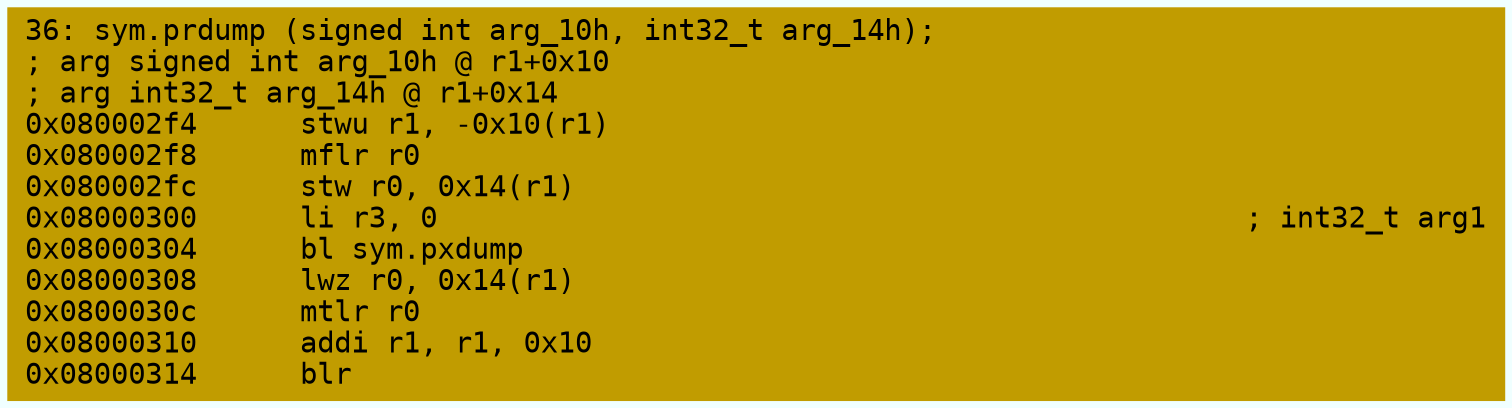 digraph code {
	graph [bgcolor=azure fontsize=8 fontname="Courier" splines="ortho"];
	node [fillcolor=gray style=filled shape=box];
	edge [arrowhead="normal"];
	"0x080002f4" [URL="sym.prdump/0x080002f4", fillcolor="#c19c00",color="#c19c00", fontname="Courier",label="36: sym.prdump (signed int arg_10h, int32_t arg_14h);\l; arg signed int arg_10h @ r1+0x10\l; arg int32_t arg_14h @ r1+0x14\l0x080002f4      stwu r1, -0x10(r1)\l0x080002f8      mflr r0\l0x080002fc      stw r0, 0x14(r1)\l0x08000300      li r3, 0                                               ; int32_t arg1\l0x08000304      bl sym.pxdump\l0x08000308      lwz r0, 0x14(r1)\l0x0800030c      mtlr r0\l0x08000310      addi r1, r1, 0x10\l0x08000314      blr\l"]
}
